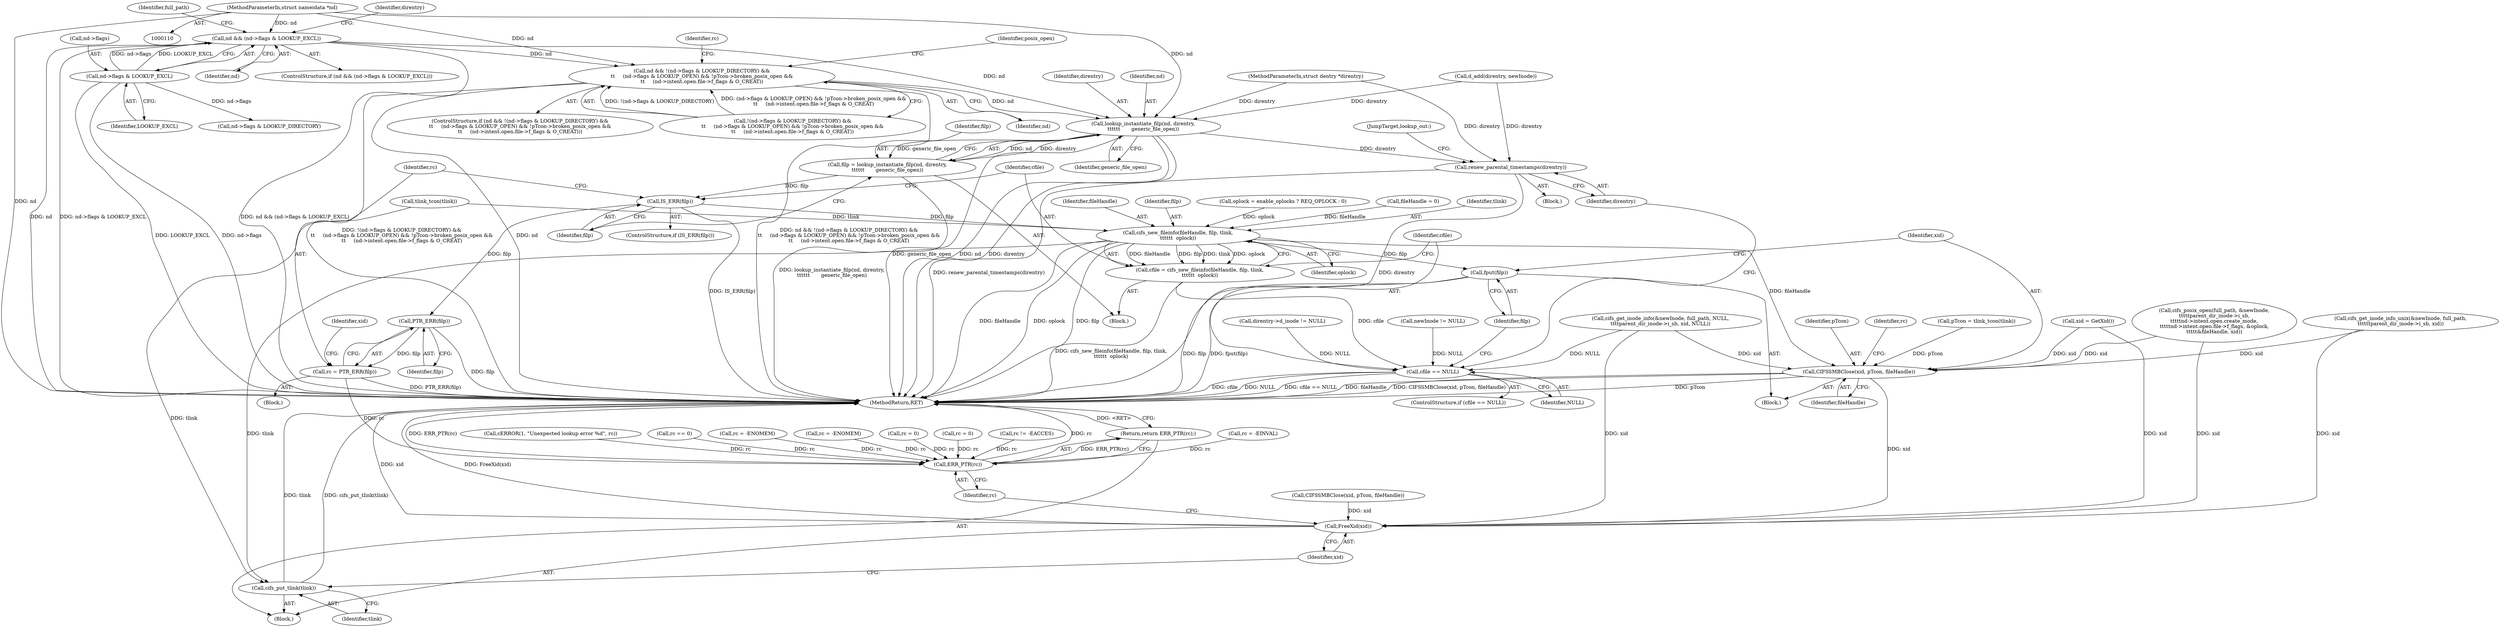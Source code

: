digraph "0_linux_88d7d4e4a439f32acc56a6d860e415ee71d3df08@pointer" {
"1000227" [label="(Call,nd && (nd->flags & LOOKUP_EXCL))"];
"1000113" [label="(MethodParameterIn,struct nameidata *nd)"];
"1000229" [label="(Call,nd->flags & LOOKUP_EXCL)"];
"1000284" [label="(Call,nd && !(nd->flags & LOOKUP_DIRECTORY) &&\n\t\t     (nd->flags & LOOKUP_OPEN) && !pTcon->broken_posix_open &&\n\t\t     (nd->intent.open.file->f_flags & O_CREAT))"];
"1000417" [label="(Call,lookup_instantiate_filp(nd, direntry,\n\t\t\t\t\t\t       generic_file_open))"];
"1000415" [label="(Call,filp = lookup_instantiate_filp(nd, direntry,\n\t\t\t\t\t\t       generic_file_open))"];
"1000422" [label="(Call,IS_ERR(filp))"];
"1000427" [label="(Call,PTR_ERR(filp))"];
"1000425" [label="(Call,rc = PTR_ERR(filp))"];
"1000496" [label="(Call,ERR_PTR(rc))"];
"1000495" [label="(Return,return ERR_PTR(rc);)"];
"1000436" [label="(Call,cifs_new_fileinfo(fileHandle, filp, tlink,\n\t\t\t\t\t\t  oplock))"];
"1000434" [label="(Call,cfile = cifs_new_fileinfo(fileHandle, filp, tlink,\n\t\t\t\t\t\t  oplock))"];
"1000442" [label="(Call,cfile == NULL)"];
"1000446" [label="(Call,fput(filp))"];
"1000448" [label="(Call,CIFSSMBClose(xid, pTcon, fileHandle))"];
"1000493" [label="(Call,FreeXid(xid))"];
"1000491" [label="(Call,cifs_put_tlink(tlink))"];
"1000457" [label="(Call,renew_parental_timestamps(direntry))"];
"1000441" [label="(ControlStructure,if (cfile == NULL))"];
"1000448" [label="(Call,CIFSSMBClose(xid, pTcon, fileHandle))"];
"1000221" [label="(Call,rc = -EINVAL)"];
"1000148" [label="(Call,xid = GetXid())"];
"1000227" [label="(Call,nd && (nd->flags & LOOKUP_EXCL))"];
"1000484" [label="(Call,cERROR(1, \"Unexpected lookup error %d\", rc))"];
"1000317" [label="(Identifier,rc)"];
"1000494" [label="(Identifier,xid)"];
"1000488" [label="(JumpTarget,lookup_out:)"];
"1000420" [label="(Identifier,generic_file_open)"];
"1000230" [label="(Call,nd->flags)"];
"1000498" [label="(MethodReturn,RET)"];
"1000423" [label="(Identifier,filp)"];
"1000415" [label="(Call,filp = lookup_instantiate_filp(nd, direntry,\n\t\t\t\t\t\t       generic_file_open))"];
"1000402" [label="(Call,rc == 0)"];
"1000492" [label="(Identifier,tlink)"];
"1000445" [label="(Block,)"];
"1000452" [label="(Call,rc = -ENOMEM)"];
"1000495" [label="(Return,return ERR_PTR(rc);)"];
"1000284" [label="(Call,nd && !(nd->flags & LOOKUP_DIRECTORY) &&\n\t\t     (nd->flags & LOOKUP_OPEN) && !pTcon->broken_posix_open &&\n\t\t     (nd->intent.open.file->f_flags & O_CREAT))"];
"1000496" [label="(Call,ERR_PTR(rc))"];
"1000390" [label="(Call,cifs_get_inode_info(&newInode, full_path, NULL,\n\t\t\t\tparent_dir_inode->i_sb, xid, NULL))"];
"1000285" [label="(Identifier,nd)"];
"1000449" [label="(Identifier,xid)"];
"1000437" [label="(Identifier,fileHandle)"];
"1000418" [label="(Identifier,nd)"];
"1000181" [label="(Call,pTcon = tlink_tcon(tlink))"];
"1000376" [label="(Identifier,posix_open)"];
"1000318" [label="(Call,cifs_posix_open(full_path, &newInode,\n\t\t\t\t\tparent_dir_inode->i_sb,\n\t\t\t\t\tnd->intent.open.create_mode,\n\t\t\t\t\tnd->intent.open.file->f_flags, &oplock,\n\t\t\t\t\t&fileHandle, xid))"];
"1000112" [label="(MethodParameterIn,struct dentry *direntry)"];
"1000421" [label="(ControlStructure,if (IS_ERR(filp)))"];
"1000251" [label="(Call,rc = -ENOMEM)"];
"1000444" [label="(Identifier,NULL)"];
"1000436" [label="(Call,cifs_new_fileinfo(fileHandle, filp, tlink,\n\t\t\t\t\t\t  oplock))"];
"1000379" [label="(Call,cifs_get_inode_info_unix(&newInode, full_path,\n\t\t\t\t\t\tparent_dir_inode->i_sb, xid))"];
"1000236" [label="(Identifier,direntry)"];
"1000438" [label="(Identifier,filp)"];
"1000450" [label="(Identifier,pTcon)"];
"1000428" [label="(Identifier,filp)"];
"1000493" [label="(Call,FreeXid(xid))"];
"1000288" [label="(Call,nd->flags & LOOKUP_DIRECTORY)"];
"1000114" [label="(Block,)"];
"1000228" [label="(Identifier,nd)"];
"1000113" [label="(MethodParameterIn,struct nameidata *nd)"];
"1000422" [label="(Call,IS_ERR(filp))"];
"1000408" [label="(Block,)"];
"1000442" [label="(Call,cfile == NULL)"];
"1000283" [label="(ControlStructure,if (nd && !(nd->flags & LOOKUP_DIRECTORY) &&\n\t\t     (nd->flags & LOOKUP_OPEN) && !pTcon->broken_posix_open &&\n\t\t     (nd->intent.open.file->f_flags & O_CREAT)))"];
"1000229" [label="(Call,nd->flags & LOOKUP_EXCL)"];
"1000405" [label="(Call,newInode != NULL)"];
"1000243" [label="(Identifier,full_path)"];
"1000414" [label="(Block,)"];
"1000497" [label="(Identifier,rc)"];
"1000424" [label="(Block,)"];
"1000426" [label="(Identifier,rc)"];
"1000458" [label="(Identifier,direntry)"];
"1000238" [label="(Call,rc = 0)"];
"1000427" [label="(Call,PTR_ERR(filp))"];
"1000440" [label="(Identifier,oplock)"];
"1000121" [label="(Call,oplock = enable_oplocks ? REQ_OPLOCK : 0)"];
"1000434" [label="(Call,cfile = cifs_new_fileinfo(fileHandle, filp, tlink,\n\t\t\t\t\t\t  oplock))"];
"1000183" [label="(Call,tlink_tcon(tlink))"];
"1000451" [label="(Identifier,fileHandle)"];
"1000257" [label="(Call,direntry->d_inode != NULL)"];
"1000447" [label="(Identifier,filp)"];
"1000466" [label="(Call,rc = 0)"];
"1000128" [label="(Call,fileHandle = 0)"];
"1000233" [label="(Identifier,LOOKUP_EXCL)"];
"1000453" [label="(Identifier,rc)"];
"1000491" [label="(Call,cifs_put_tlink(tlink))"];
"1000286" [label="(Call,!(nd->flags & LOOKUP_DIRECTORY) &&\n\t\t     (nd->flags & LOOKUP_OPEN) && !pTcon->broken_posix_open &&\n\t\t     (nd->intent.open.file->f_flags & O_CREAT))"];
"1000479" [label="(Call,rc != -EACCES)"];
"1000429" [label="(Call,CIFSSMBClose(xid, pTcon, fileHandle))"];
"1000443" [label="(Identifier,cfile)"];
"1000226" [label="(ControlStructure,if (nd && (nd->flags & LOOKUP_EXCL)))"];
"1000425" [label="(Call,rc = PTR_ERR(filp))"];
"1000439" [label="(Identifier,tlink)"];
"1000446" [label="(Call,fput(filp))"];
"1000417" [label="(Call,lookup_instantiate_filp(nd, direntry,\n\t\t\t\t\t\t       generic_file_open))"];
"1000409" [label="(Call,d_add(direntry, newInode))"];
"1000430" [label="(Identifier,xid)"];
"1000416" [label="(Identifier,filp)"];
"1000419" [label="(Identifier,direntry)"];
"1000435" [label="(Identifier,cfile)"];
"1000457" [label="(Call,renew_parental_timestamps(direntry))"];
"1000227" -> "1000226"  [label="AST: "];
"1000227" -> "1000228"  [label="CFG: "];
"1000227" -> "1000229"  [label="CFG: "];
"1000228" -> "1000227"  [label="AST: "];
"1000229" -> "1000227"  [label="AST: "];
"1000236" -> "1000227"  [label="CFG: "];
"1000243" -> "1000227"  [label="CFG: "];
"1000227" -> "1000498"  [label="DDG: nd && (nd->flags & LOOKUP_EXCL)"];
"1000227" -> "1000498"  [label="DDG: nd"];
"1000227" -> "1000498"  [label="DDG: nd->flags & LOOKUP_EXCL"];
"1000113" -> "1000227"  [label="DDG: nd"];
"1000229" -> "1000227"  [label="DDG: nd->flags"];
"1000229" -> "1000227"  [label="DDG: LOOKUP_EXCL"];
"1000227" -> "1000284"  [label="DDG: nd"];
"1000227" -> "1000417"  [label="DDG: nd"];
"1000113" -> "1000110"  [label="AST: "];
"1000113" -> "1000498"  [label="DDG: nd"];
"1000113" -> "1000284"  [label="DDG: nd"];
"1000113" -> "1000417"  [label="DDG: nd"];
"1000229" -> "1000233"  [label="CFG: "];
"1000230" -> "1000229"  [label="AST: "];
"1000233" -> "1000229"  [label="AST: "];
"1000229" -> "1000498"  [label="DDG: LOOKUP_EXCL"];
"1000229" -> "1000498"  [label="DDG: nd->flags"];
"1000229" -> "1000288"  [label="DDG: nd->flags"];
"1000284" -> "1000283"  [label="AST: "];
"1000284" -> "1000285"  [label="CFG: "];
"1000284" -> "1000286"  [label="CFG: "];
"1000285" -> "1000284"  [label="AST: "];
"1000286" -> "1000284"  [label="AST: "];
"1000317" -> "1000284"  [label="CFG: "];
"1000376" -> "1000284"  [label="CFG: "];
"1000284" -> "1000498"  [label="DDG: !(nd->flags & LOOKUP_DIRECTORY) &&\n\t\t     (nd->flags & LOOKUP_OPEN) && !pTcon->broken_posix_open &&\n\t\t     (nd->intent.open.file->f_flags & O_CREAT)"];
"1000284" -> "1000498"  [label="DDG: nd"];
"1000284" -> "1000498"  [label="DDG: nd && !(nd->flags & LOOKUP_DIRECTORY) &&\n\t\t     (nd->flags & LOOKUP_OPEN) && !pTcon->broken_posix_open &&\n\t\t     (nd->intent.open.file->f_flags & O_CREAT)"];
"1000286" -> "1000284"  [label="DDG: !(nd->flags & LOOKUP_DIRECTORY)"];
"1000286" -> "1000284"  [label="DDG: (nd->flags & LOOKUP_OPEN) && !pTcon->broken_posix_open &&\n\t\t     (nd->intent.open.file->f_flags & O_CREAT)"];
"1000284" -> "1000417"  [label="DDG: nd"];
"1000417" -> "1000415"  [label="AST: "];
"1000417" -> "1000420"  [label="CFG: "];
"1000418" -> "1000417"  [label="AST: "];
"1000419" -> "1000417"  [label="AST: "];
"1000420" -> "1000417"  [label="AST: "];
"1000415" -> "1000417"  [label="CFG: "];
"1000417" -> "1000498"  [label="DDG: generic_file_open"];
"1000417" -> "1000498"  [label="DDG: nd"];
"1000417" -> "1000498"  [label="DDG: direntry"];
"1000417" -> "1000415"  [label="DDG: nd"];
"1000417" -> "1000415"  [label="DDG: direntry"];
"1000417" -> "1000415"  [label="DDG: generic_file_open"];
"1000409" -> "1000417"  [label="DDG: direntry"];
"1000112" -> "1000417"  [label="DDG: direntry"];
"1000417" -> "1000457"  [label="DDG: direntry"];
"1000415" -> "1000414"  [label="AST: "];
"1000416" -> "1000415"  [label="AST: "];
"1000423" -> "1000415"  [label="CFG: "];
"1000415" -> "1000498"  [label="DDG: lookup_instantiate_filp(nd, direntry,\n\t\t\t\t\t\t       generic_file_open)"];
"1000415" -> "1000422"  [label="DDG: filp"];
"1000422" -> "1000421"  [label="AST: "];
"1000422" -> "1000423"  [label="CFG: "];
"1000423" -> "1000422"  [label="AST: "];
"1000426" -> "1000422"  [label="CFG: "];
"1000435" -> "1000422"  [label="CFG: "];
"1000422" -> "1000498"  [label="DDG: IS_ERR(filp)"];
"1000422" -> "1000427"  [label="DDG: filp"];
"1000422" -> "1000436"  [label="DDG: filp"];
"1000427" -> "1000425"  [label="AST: "];
"1000427" -> "1000428"  [label="CFG: "];
"1000428" -> "1000427"  [label="AST: "];
"1000425" -> "1000427"  [label="CFG: "];
"1000427" -> "1000498"  [label="DDG: filp"];
"1000427" -> "1000425"  [label="DDG: filp"];
"1000425" -> "1000424"  [label="AST: "];
"1000426" -> "1000425"  [label="AST: "];
"1000430" -> "1000425"  [label="CFG: "];
"1000425" -> "1000498"  [label="DDG: PTR_ERR(filp)"];
"1000425" -> "1000496"  [label="DDG: rc"];
"1000496" -> "1000495"  [label="AST: "];
"1000496" -> "1000497"  [label="CFG: "];
"1000497" -> "1000496"  [label="AST: "];
"1000495" -> "1000496"  [label="CFG: "];
"1000496" -> "1000498"  [label="DDG: ERR_PTR(rc)"];
"1000496" -> "1000498"  [label="DDG: rc"];
"1000496" -> "1000495"  [label="DDG: ERR_PTR(rc)"];
"1000238" -> "1000496"  [label="DDG: rc"];
"1000466" -> "1000496"  [label="DDG: rc"];
"1000402" -> "1000496"  [label="DDG: rc"];
"1000221" -> "1000496"  [label="DDG: rc"];
"1000479" -> "1000496"  [label="DDG: rc"];
"1000452" -> "1000496"  [label="DDG: rc"];
"1000484" -> "1000496"  [label="DDG: rc"];
"1000251" -> "1000496"  [label="DDG: rc"];
"1000495" -> "1000114"  [label="AST: "];
"1000498" -> "1000495"  [label="CFG: "];
"1000495" -> "1000498"  [label="DDG: <RET>"];
"1000436" -> "1000434"  [label="AST: "];
"1000436" -> "1000440"  [label="CFG: "];
"1000437" -> "1000436"  [label="AST: "];
"1000438" -> "1000436"  [label="AST: "];
"1000439" -> "1000436"  [label="AST: "];
"1000440" -> "1000436"  [label="AST: "];
"1000434" -> "1000436"  [label="CFG: "];
"1000436" -> "1000498"  [label="DDG: fileHandle"];
"1000436" -> "1000498"  [label="DDG: oplock"];
"1000436" -> "1000498"  [label="DDG: filp"];
"1000436" -> "1000434"  [label="DDG: fileHandle"];
"1000436" -> "1000434"  [label="DDG: filp"];
"1000436" -> "1000434"  [label="DDG: tlink"];
"1000436" -> "1000434"  [label="DDG: oplock"];
"1000128" -> "1000436"  [label="DDG: fileHandle"];
"1000183" -> "1000436"  [label="DDG: tlink"];
"1000121" -> "1000436"  [label="DDG: oplock"];
"1000436" -> "1000446"  [label="DDG: filp"];
"1000436" -> "1000448"  [label="DDG: fileHandle"];
"1000436" -> "1000491"  [label="DDG: tlink"];
"1000434" -> "1000414"  [label="AST: "];
"1000435" -> "1000434"  [label="AST: "];
"1000443" -> "1000434"  [label="CFG: "];
"1000434" -> "1000498"  [label="DDG: cifs_new_fileinfo(fileHandle, filp, tlink,\n\t\t\t\t\t\t  oplock)"];
"1000434" -> "1000442"  [label="DDG: cfile"];
"1000442" -> "1000441"  [label="AST: "];
"1000442" -> "1000444"  [label="CFG: "];
"1000443" -> "1000442"  [label="AST: "];
"1000444" -> "1000442"  [label="AST: "];
"1000447" -> "1000442"  [label="CFG: "];
"1000458" -> "1000442"  [label="CFG: "];
"1000442" -> "1000498"  [label="DDG: cfile == NULL"];
"1000442" -> "1000498"  [label="DDG: cfile"];
"1000442" -> "1000498"  [label="DDG: NULL"];
"1000390" -> "1000442"  [label="DDG: NULL"];
"1000405" -> "1000442"  [label="DDG: NULL"];
"1000257" -> "1000442"  [label="DDG: NULL"];
"1000446" -> "1000445"  [label="AST: "];
"1000446" -> "1000447"  [label="CFG: "];
"1000447" -> "1000446"  [label="AST: "];
"1000449" -> "1000446"  [label="CFG: "];
"1000446" -> "1000498"  [label="DDG: fput(filp)"];
"1000446" -> "1000498"  [label="DDG: filp"];
"1000448" -> "1000445"  [label="AST: "];
"1000448" -> "1000451"  [label="CFG: "];
"1000449" -> "1000448"  [label="AST: "];
"1000450" -> "1000448"  [label="AST: "];
"1000451" -> "1000448"  [label="AST: "];
"1000453" -> "1000448"  [label="CFG: "];
"1000448" -> "1000498"  [label="DDG: pTcon"];
"1000448" -> "1000498"  [label="DDG: fileHandle"];
"1000448" -> "1000498"  [label="DDG: CIFSSMBClose(xid, pTcon, fileHandle)"];
"1000390" -> "1000448"  [label="DDG: xid"];
"1000148" -> "1000448"  [label="DDG: xid"];
"1000379" -> "1000448"  [label="DDG: xid"];
"1000318" -> "1000448"  [label="DDG: xid"];
"1000181" -> "1000448"  [label="DDG: pTcon"];
"1000448" -> "1000493"  [label="DDG: xid"];
"1000493" -> "1000114"  [label="AST: "];
"1000493" -> "1000494"  [label="CFG: "];
"1000494" -> "1000493"  [label="AST: "];
"1000497" -> "1000493"  [label="CFG: "];
"1000493" -> "1000498"  [label="DDG: xid"];
"1000493" -> "1000498"  [label="DDG: FreeXid(xid)"];
"1000390" -> "1000493"  [label="DDG: xid"];
"1000379" -> "1000493"  [label="DDG: xid"];
"1000429" -> "1000493"  [label="DDG: xid"];
"1000318" -> "1000493"  [label="DDG: xid"];
"1000148" -> "1000493"  [label="DDG: xid"];
"1000491" -> "1000114"  [label="AST: "];
"1000491" -> "1000492"  [label="CFG: "];
"1000492" -> "1000491"  [label="AST: "];
"1000494" -> "1000491"  [label="CFG: "];
"1000491" -> "1000498"  [label="DDG: cifs_put_tlink(tlink)"];
"1000491" -> "1000498"  [label="DDG: tlink"];
"1000183" -> "1000491"  [label="DDG: tlink"];
"1000457" -> "1000408"  [label="AST: "];
"1000457" -> "1000458"  [label="CFG: "];
"1000458" -> "1000457"  [label="AST: "];
"1000488" -> "1000457"  [label="CFG: "];
"1000457" -> "1000498"  [label="DDG: renew_parental_timestamps(direntry)"];
"1000457" -> "1000498"  [label="DDG: direntry"];
"1000409" -> "1000457"  [label="DDG: direntry"];
"1000112" -> "1000457"  [label="DDG: direntry"];
}
